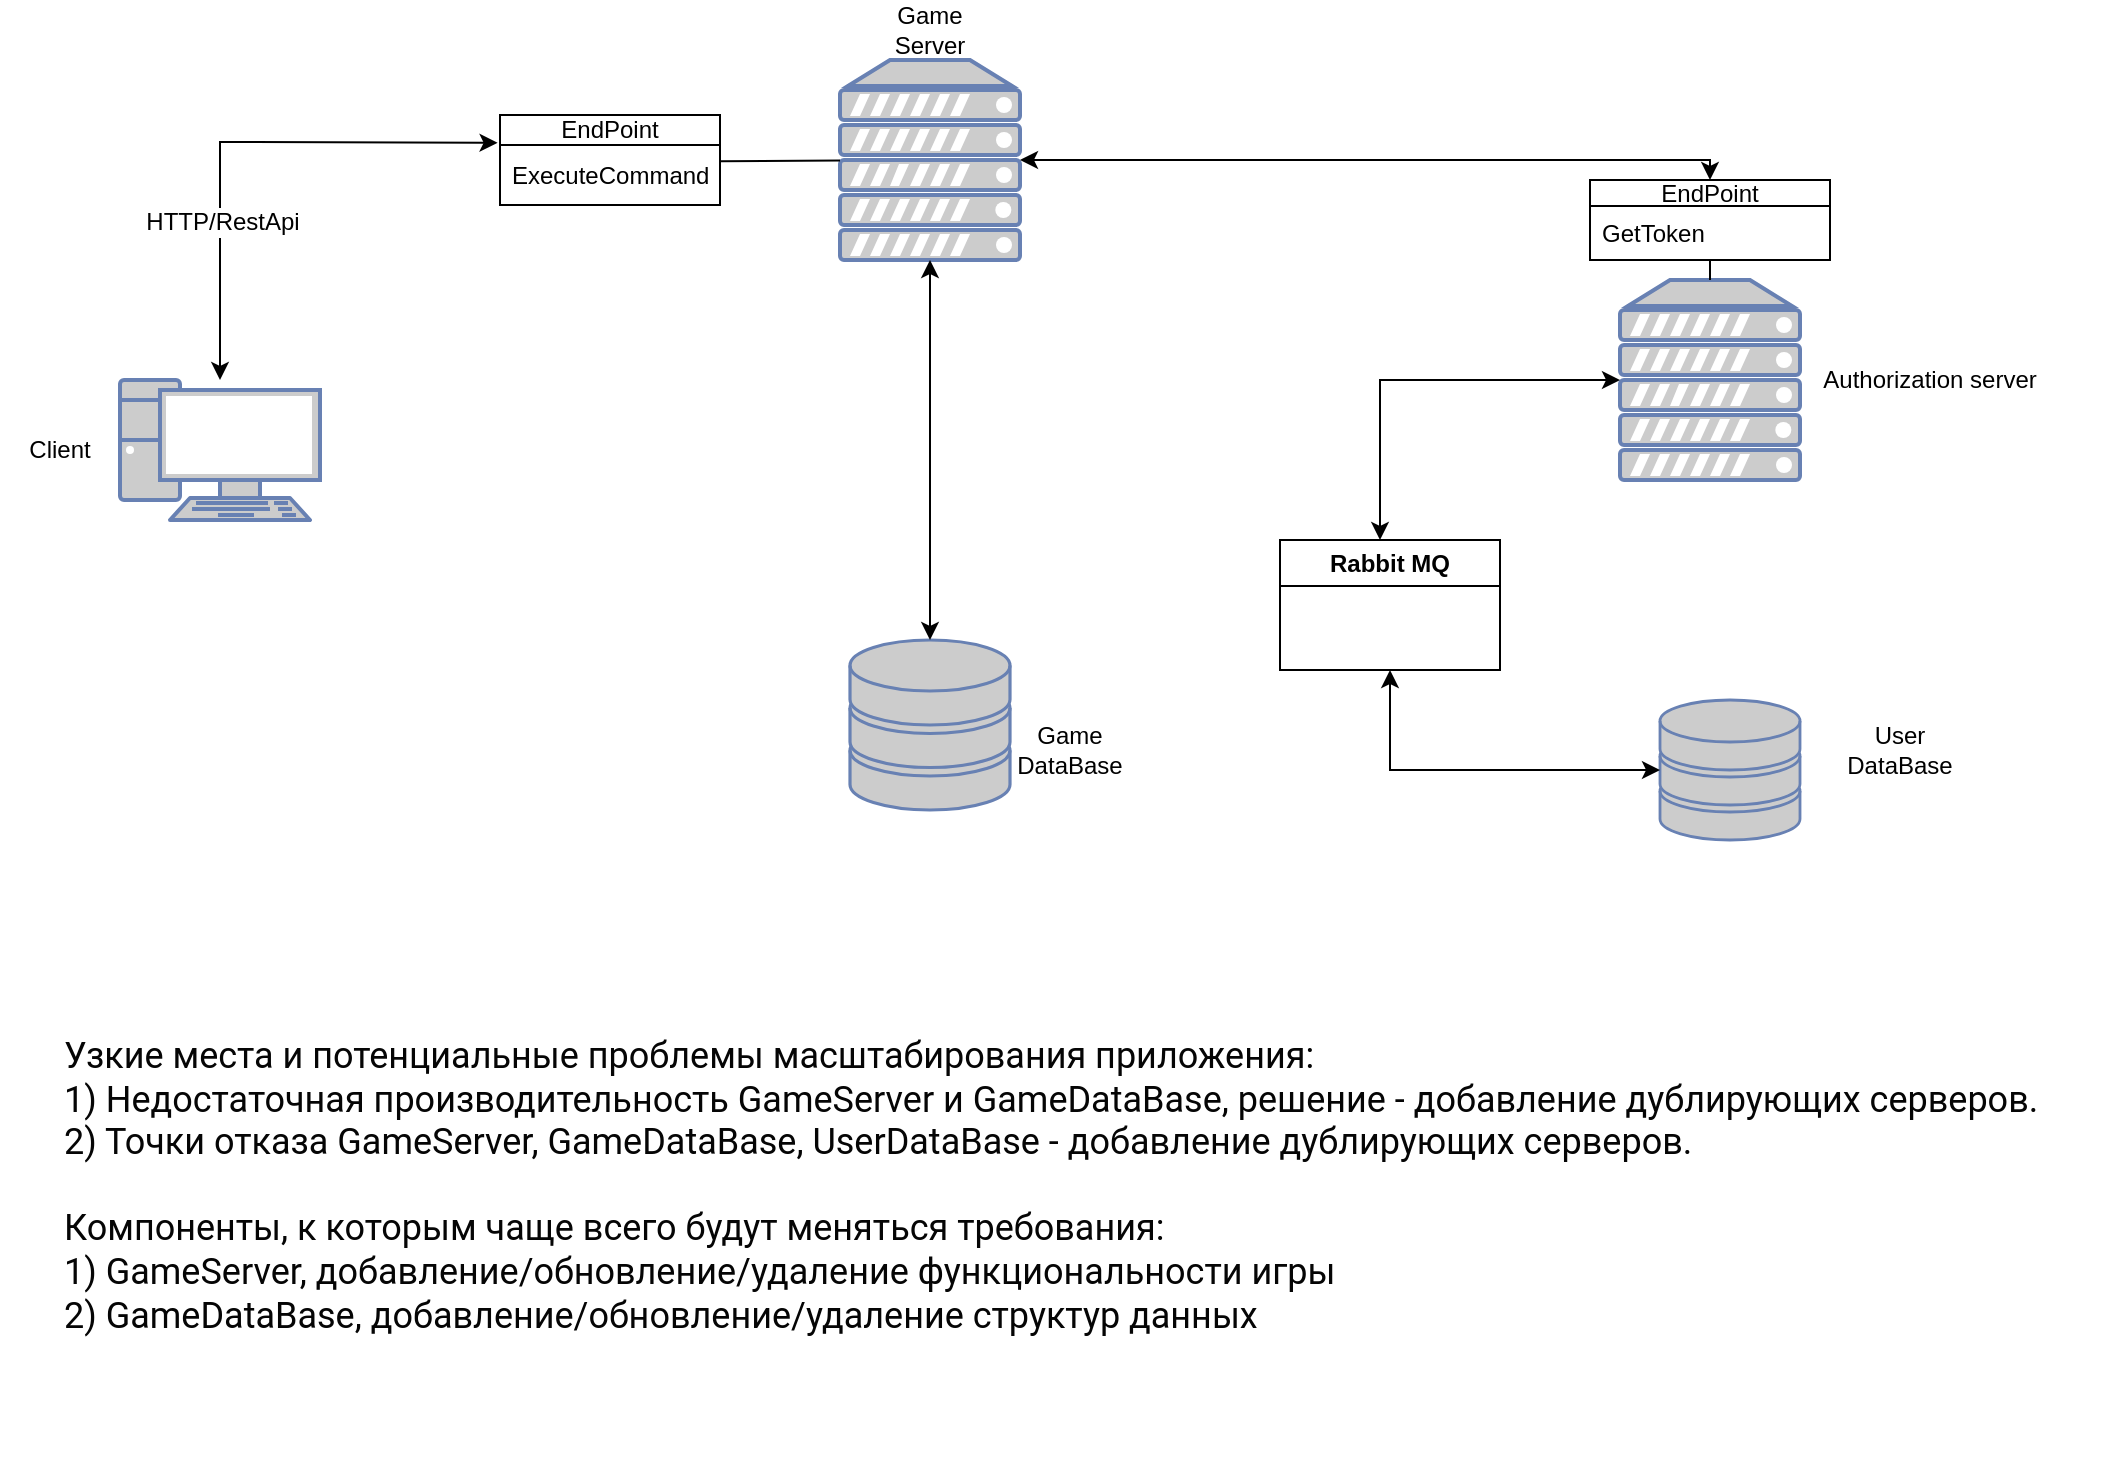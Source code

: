 <mxfile version="20.7.4" type="device"><diagram name="Page-1" id="bfe91b75-5d2c-26a0-9c1d-138518896778"><mxGraphModel dx="1050" dy="581" grid="1" gridSize="10" guides="1" tooltips="1" connect="1" arrows="1" fold="1" page="1" pageScale="1" pageWidth="1100" pageHeight="850" background="none" math="0" shadow="0"><root><mxCell id="0"/><mxCell id="1" parent="0"/><mxCell id="8C-ryWdRhtQ-5ZQmEP0T-2" value="Authorization server" style="text;html=1;strokeColor=none;fillColor=none;align=center;verticalAlign=middle;whiteSpace=wrap;rounded=0;sketch=0;" vertex="1" parent="1"><mxGeometry x="920" y="225" width="110" height="30" as="geometry"/></mxCell><mxCell id="8C-ryWdRhtQ-5ZQmEP0T-3" value="" style="fontColor=#0066CC;verticalAlign=top;verticalLabelPosition=bottom;labelPosition=center;align=center;html=1;outlineConnect=0;fillColor=#CCCCCC;strokeColor=#6881B3;gradientColor=none;gradientDirection=north;strokeWidth=2;shape=mxgraph.networks.server;sketch=0;" vertex="1" parent="1"><mxGeometry x="820" y="190" width="90" height="100" as="geometry"/></mxCell><mxCell id="8C-ryWdRhtQ-5ZQmEP0T-4" value="" style="fontColor=#0066CC;verticalAlign=top;verticalLabelPosition=bottom;labelPosition=center;align=center;html=1;outlineConnect=0;fillColor=#CCCCCC;strokeColor=#6881B3;gradientColor=none;gradientDirection=north;strokeWidth=2;shape=mxgraph.networks.server;sketch=0;" vertex="1" parent="1"><mxGeometry x="430" y="80" width="90" height="100" as="geometry"/></mxCell><mxCell id="8C-ryWdRhtQ-5ZQmEP0T-5" value="Game Server" style="text;html=1;strokeColor=none;fillColor=none;align=center;verticalAlign=middle;whiteSpace=wrap;rounded=0;sketch=0;" vertex="1" parent="1"><mxGeometry x="445" y="50" width="60" height="30" as="geometry"/></mxCell><mxCell id="8C-ryWdRhtQ-5ZQmEP0T-6" value="" style="fontColor=#0066CC;verticalAlign=top;verticalLabelPosition=bottom;labelPosition=center;align=center;html=1;outlineConnect=0;fillColor=#CCCCCC;strokeColor=#6881B3;gradientColor=none;gradientDirection=north;strokeWidth=2;shape=mxgraph.networks.storage;sketch=0;" vertex="1" parent="1"><mxGeometry x="840" y="400" width="70" height="70" as="geometry"/></mxCell><mxCell id="8C-ryWdRhtQ-5ZQmEP0T-8" value="User DataBase" style="text;html=1;strokeColor=none;fillColor=none;align=center;verticalAlign=middle;whiteSpace=wrap;rounded=0;sketch=0;" vertex="1" parent="1"><mxGeometry x="930" y="410" width="60" height="30" as="geometry"/></mxCell><mxCell id="8C-ryWdRhtQ-5ZQmEP0T-10" value="" style="endArrow=classic;startArrow=classic;html=1;rounded=0;entryX=0;entryY=0.5;entryDx=0;entryDy=0;entryPerimeter=0;" edge="1" parent="1" target="8C-ryWdRhtQ-5ZQmEP0T-3"><mxGeometry width="50" height="50" relative="1" as="geometry"><mxPoint x="700" y="320" as="sourcePoint"/><mxPoint x="750" y="230" as="targetPoint"/><Array as="points"><mxPoint x="700" y="240"/></Array></mxGeometry></mxCell><mxCell id="8C-ryWdRhtQ-5ZQmEP0T-9" value="Rabbit MQ" style="swimlane;whiteSpace=wrap;html=1;sketch=0;" vertex="1" parent="1"><mxGeometry x="650" y="320" width="110" height="65" as="geometry"/></mxCell><mxCell id="8C-ryWdRhtQ-5ZQmEP0T-19" value="" style="endArrow=classic;startArrow=classic;html=1;rounded=0;entryX=0.5;entryY=1;entryDx=0;entryDy=0;exitX=0;exitY=0.5;exitDx=0;exitDy=0;exitPerimeter=0;" edge="1" parent="1" source="8C-ryWdRhtQ-5ZQmEP0T-6" target="8C-ryWdRhtQ-5ZQmEP0T-9"><mxGeometry width="50" height="50" relative="1" as="geometry"><mxPoint x="700" y="490" as="sourcePoint"/><mxPoint x="750" y="440" as="targetPoint"/><Array as="points"><mxPoint x="705" y="435"/></Array></mxGeometry></mxCell><mxCell id="8C-ryWdRhtQ-5ZQmEP0T-20" value="" style="fontColor=#0066CC;verticalAlign=top;verticalLabelPosition=bottom;labelPosition=center;align=center;html=1;outlineConnect=0;fillColor=#CCCCCC;strokeColor=#6881B3;gradientColor=none;gradientDirection=north;strokeWidth=2;shape=mxgraph.networks.pc;sketch=0;" vertex="1" parent="1"><mxGeometry x="70" y="240" width="100" height="70" as="geometry"/></mxCell><mxCell id="8C-ryWdRhtQ-5ZQmEP0T-21" value="Client" style="text;html=1;strokeColor=none;fillColor=none;align=center;verticalAlign=middle;whiteSpace=wrap;rounded=0;sketch=0;" vertex="1" parent="1"><mxGeometry x="10" y="260" width="60" height="30" as="geometry"/></mxCell><mxCell id="8C-ryWdRhtQ-5ZQmEP0T-22" value="" style="fontColor=#0066CC;verticalAlign=top;verticalLabelPosition=bottom;labelPosition=center;align=center;html=1;outlineConnect=0;fillColor=#CCCCCC;strokeColor=#6881B3;gradientColor=none;gradientDirection=north;strokeWidth=2;shape=mxgraph.networks.storage;sketch=0;" vertex="1" parent="1"><mxGeometry x="435" y="370" width="80" height="85" as="geometry"/></mxCell><mxCell id="8C-ryWdRhtQ-5ZQmEP0T-24" value="" style="endArrow=classic;startArrow=classic;html=1;rounded=0;entryX=-0.011;entryY=-0.037;entryDx=0;entryDy=0;entryPerimeter=0;" edge="1" parent="1" source="8C-ryWdRhtQ-5ZQmEP0T-20" target="8C-ryWdRhtQ-5ZQmEP0T-40"><mxGeometry width="50" height="50" relative="1" as="geometry"><mxPoint x="510" y="310" as="sourcePoint"/><mxPoint x="420" y="160" as="targetPoint"/><Array as="points"><mxPoint x="120" y="121"/></Array></mxGeometry></mxCell><mxCell id="8C-ryWdRhtQ-5ZQmEP0T-47" value="HTTP/RestApi" style="edgeLabel;html=1;align=center;verticalAlign=middle;resizable=0;points=[];fontSize=12;" vertex="1" connectable="0" parent="8C-ryWdRhtQ-5ZQmEP0T-24"><mxGeometry x="-0.384" y="-1" relative="1" as="geometry"><mxPoint as="offset"/></mxGeometry></mxCell><mxCell id="8C-ryWdRhtQ-5ZQmEP0T-25" value="" style="endArrow=classic;startArrow=classic;html=1;rounded=0;entryX=0.5;entryY=1;entryDx=0;entryDy=0;entryPerimeter=0;exitX=0.5;exitY=0;exitDx=0;exitDy=0;exitPerimeter=0;" edge="1" parent="1" source="8C-ryWdRhtQ-5ZQmEP0T-22" target="8C-ryWdRhtQ-5ZQmEP0T-4"><mxGeometry width="50" height="50" relative="1" as="geometry"><mxPoint x="450" y="310" as="sourcePoint"/><mxPoint x="500" y="260" as="targetPoint"/></mxGeometry></mxCell><mxCell id="8C-ryWdRhtQ-5ZQmEP0T-27" value="" style="endArrow=classic;startArrow=classic;html=1;rounded=0;exitX=1;exitY=0.5;exitDx=0;exitDy=0;exitPerimeter=0;entryX=0.5;entryY=0;entryDx=0;entryDy=0;" edge="1" parent="1" source="8C-ryWdRhtQ-5ZQmEP0T-4" target="8C-ryWdRhtQ-5ZQmEP0T-31"><mxGeometry width="50" height="50" relative="1" as="geometry"><mxPoint x="570" y="170" as="sourcePoint"/><mxPoint x="900" y="130" as="targetPoint"/><Array as="points"><mxPoint x="865" y="130"/></Array></mxGeometry></mxCell><mxCell id="8C-ryWdRhtQ-5ZQmEP0T-30" value="Game DataBase" style="text;html=1;strokeColor=none;fillColor=none;align=center;verticalAlign=middle;whiteSpace=wrap;rounded=0;sketch=0;" vertex="1" parent="1"><mxGeometry x="515" y="410" width="60" height="30" as="geometry"/></mxCell><mxCell id="8C-ryWdRhtQ-5ZQmEP0T-31" value="EndPoint" style="swimlane;fontStyle=0;childLayout=stackLayout;horizontal=1;startSize=13;horizontalStack=0;resizeParent=1;resizeParentMax=0;resizeLast=0;collapsible=1;marginBottom=0;whiteSpace=wrap;html=1;sketch=0;fontSize=12;spacing=2;arcSize=12;" vertex="1" parent="1"><mxGeometry x="805" y="140" width="120" height="40" as="geometry"/></mxCell><mxCell id="8C-ryWdRhtQ-5ZQmEP0T-32" value="GetToken" style="text;strokeColor=none;fillColor=none;align=left;verticalAlign=middle;spacingLeft=4;spacingRight=4;overflow=hidden;points=[[0,0.5],[1,0.5]];portConstraint=eastwest;rotatable=0;whiteSpace=wrap;html=1;sketch=0;arcSize=7;imageHeight=20;imageWidth=18;imageAspect=1;imageVerticalAlign=middle;" vertex="1" parent="8C-ryWdRhtQ-5ZQmEP0T-31"><mxGeometry y="13" width="120" height="27" as="geometry"/></mxCell><mxCell id="8C-ryWdRhtQ-5ZQmEP0T-37" value="" style="endArrow=none;html=1;rounded=0;fontSize=12;startSize=13;exitX=0.5;exitY=0;exitDx=0;exitDy=0;exitPerimeter=0;" edge="1" parent="1" source="8C-ryWdRhtQ-5ZQmEP0T-3"><mxGeometry width="50" height="50" relative="1" as="geometry"><mxPoint x="860" y="230" as="sourcePoint"/><mxPoint x="865" y="180" as="targetPoint"/></mxGeometry></mxCell><mxCell id="8C-ryWdRhtQ-5ZQmEP0T-39" value="EndPoint" style="swimlane;fontStyle=0;childLayout=stackLayout;horizontal=1;startSize=15;horizontalStack=0;resizeParent=1;resizeParentMax=0;resizeLast=0;collapsible=1;marginBottom=0;whiteSpace=wrap;html=1;sketch=0;fontSize=12;" vertex="1" parent="1"><mxGeometry x="260" y="107.5" width="110" height="45" as="geometry"/></mxCell><mxCell id="8C-ryWdRhtQ-5ZQmEP0T-40" value="ExecuteCommand" style="text;strokeColor=none;fillColor=none;align=left;verticalAlign=middle;spacingLeft=4;spacingRight=4;overflow=hidden;points=[[0,0.5],[1,0.5]];portConstraint=eastwest;rotatable=0;whiteSpace=wrap;html=1;sketch=0;fontSize=12;startSize=13;" vertex="1" parent="8C-ryWdRhtQ-5ZQmEP0T-39"><mxGeometry y="15" width="110" height="30" as="geometry"/></mxCell><mxCell id="8C-ryWdRhtQ-5ZQmEP0T-45" value="" style="endArrow=none;html=1;rounded=0;fontSize=12;startSize=15;exitX=1;exitY=0.27;exitDx=0;exitDy=0;exitPerimeter=0;" edge="1" parent="1" source="8C-ryWdRhtQ-5ZQmEP0T-40" target="8C-ryWdRhtQ-5ZQmEP0T-4"><mxGeometry width="50" height="50" relative="1" as="geometry"><mxPoint x="370" y="170" as="sourcePoint"/><mxPoint x="420" y="120" as="targetPoint"/></mxGeometry></mxCell><mxCell id="8C-ryWdRhtQ-5ZQmEP0T-48" value="&lt;span style=&quot;color: rgb(5, 5, 5); font-family: Roboto, sans-serif; font-size: 18px;&quot;&gt;Узкие места и потенциальные проблемы масштабирования приложения:&lt;br&gt;1) Недостаточная производительность GameServer и GameDataBase, решение - добавление дублирующих серверов.&lt;br&gt;2) Точки отказа&amp;nbsp;&lt;/span&gt;&lt;span style=&quot;color: rgb(5, 5, 5); font-family: Roboto, sans-serif; font-size: 18px;&quot;&gt;GameServer,&amp;nbsp;&lt;/span&gt;&lt;span style=&quot;color: rgb(5, 5, 5); font-family: Roboto, sans-serif; font-size: 18px;&quot;&gt;GameDataBase, UserDataBase&amp;nbsp;&lt;/span&gt;&lt;span style=&quot;color: rgb(5, 5, 5); font-family: Roboto, sans-serif; font-size: 18px;&quot;&gt;- добавление дублирующих серверов.&lt;br&gt;&lt;/span&gt;&lt;span style=&quot;color: rgb(5, 5, 5); font-family: Roboto, sans-serif; font-size: 18px;&quot;&gt;&lt;br&gt;&lt;/span&gt;&lt;span style=&quot;color: rgb(5, 5, 5); font-family: Roboto, sans-serif; font-size: 18px;&quot;&gt;Компоненты, к которым чаще всего будут меняться требования:&lt;br&gt;&lt;/span&gt;&lt;span style=&quot;background-color: initial; text-align: center; color: rgb(5, 5, 5); font-family: Roboto, sans-serif; font-size: 18px;&quot;&gt;1) GameServer, добавление/обновление/удаление функциональности игры&lt;br&gt;&lt;/span&gt;&lt;span style=&quot;color: rgb(5, 5, 5); font-family: Roboto, sans-serif; font-size: 18px;&quot;&gt;2) GameDataBase,&amp;nbsp;&lt;/span&gt;&lt;span style=&quot;color: rgb(5, 5, 5); font-family: Roboto, sans-serif; font-size: 18px; text-align: center;&quot;&gt;добавление/обновление/удаление структур данных&lt;/span&gt;&lt;span style=&quot;color: rgb(5, 5, 5); font-family: Roboto, sans-serif; font-size: 18px;&quot;&gt;&lt;br&gt;&lt;/span&gt;&lt;span style=&quot;color: rgb(5, 5, 5); font-family: Roboto, sans-serif; font-size: 18px;&quot;&gt;&amp;nbsp;&lt;/span&gt;&lt;span style=&quot;color: rgb(5, 5, 5); font-family: Roboto, sans-serif; font-size: 18px;&quot;&gt;&lt;br&gt;&lt;/span&gt;" style="text;html=1;strokeColor=none;fillColor=none;align=left;verticalAlign=top;whiteSpace=wrap;rounded=0;sketch=0;fontSize=12;startSize=15;" vertex="1" parent="1"><mxGeometry x="40" y="560" width="1020" height="220" as="geometry"/></mxCell></root></mxGraphModel></diagram></mxfile>
